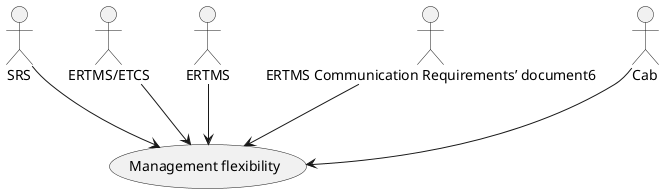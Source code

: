 @startuml
actor "SRS"
actor "ERTMS/ETCS"
actor "ERTMS"
actor "ERTMS Communication Requirements’ document6"
actor "Cab"
usecase "Management flexibility"
"SRS" --> "Management flexibility"
"ERTMS/ETCS" --> "Management flexibility"
"ERTMS" --> "Management flexibility"
"ERTMS Communication Requirements’ document6" --> "Management flexibility"
"Cab" --> "Management flexibility"
@enduml